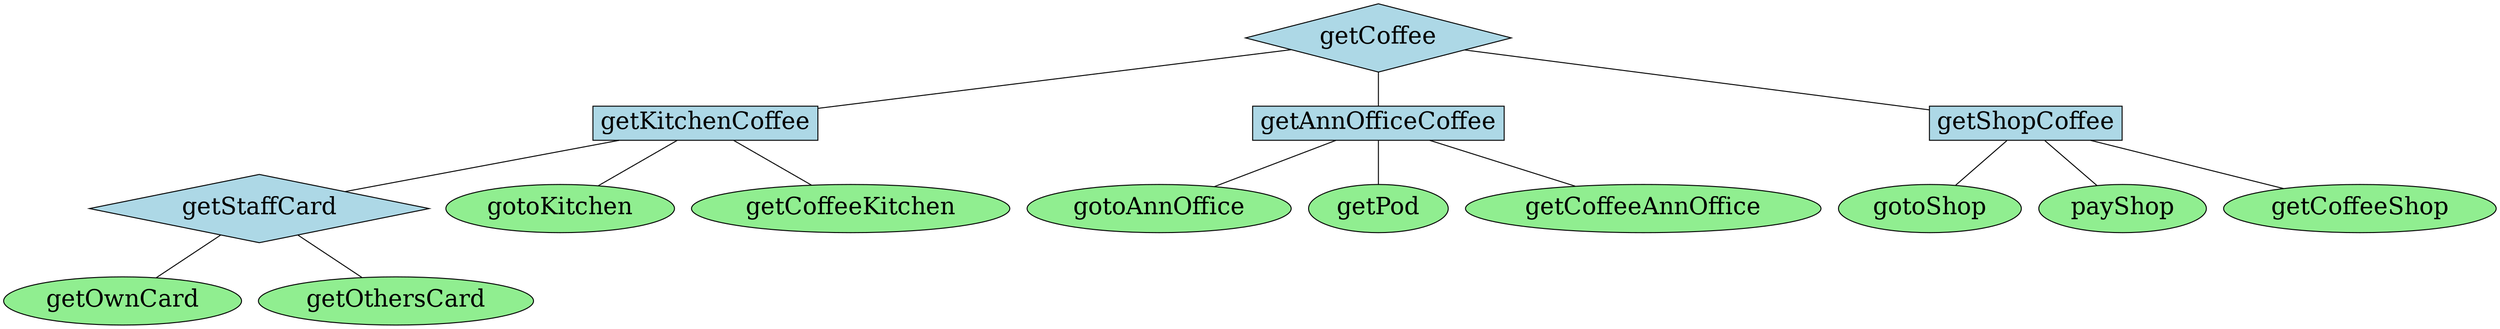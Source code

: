 digraph tree {
    "getCoffee" [shape=diamond, style=filled, fillcolor=lightblue, fontsize=25, label="getCoffee"];
    "getKitchenCoffee" [shape=box, style=filled, fillcolor=lightblue, fontsize=25, label="getKitchenCoffee"];
    "getStaffCard" [shape=diamond, style=filled, fillcolor=lightblue, fontsize=25, label="getStaffCard"];
    "getOwnCard" [shape=ellipse, style=filled, fillcolor=lightgreen, fontsize=25, label="getOwnCard"];
    "getOthersCard" [shape=ellipse, style=filled, fillcolor=lightgreen, fontsize=25, label="getOthersCard"];
    "gotoKitchen" [shape=ellipse, style=filled, fillcolor=lightgreen, fontsize=25, label="gotoKitchen"];
    "getCoffeeKitchen" [shape=ellipse, style=filled, fillcolor=lightgreen, fontsize=25, label="getCoffeeKitchen"];
    "getAnnOfficeCoffee" [shape=box, style=filled, fillcolor=lightblue, fontsize=25, label="getAnnOfficeCoffee"];
    "gotoAnnOffice" [shape=ellipse, style=filled, fillcolor=lightgreen, fontsize=25, label="gotoAnnOffice"];
    "getPod" [shape=ellipse, style=filled, fillcolor=lightgreen, fontsize=25, label="getPod"];
    "getCoffeeAnnOffice" [shape=ellipse, style=filled, fillcolor=lightgreen, fontsize=25, label="getCoffeeAnnOffice"];
    "getShopCoffee" [shape=box, style=filled, fillcolor=lightblue, fontsize=25, label="getShopCoffee"];
    "gotoShop" [shape=ellipse, style=filled, fillcolor=lightgreen, fontsize=25, label="gotoShop"];
    "payShop" [shape=ellipse, style=filled, fillcolor=lightgreen, fontsize=25, label="payShop"];
    "getCoffeeShop" [shape=ellipse, style=filled, fillcolor=lightgreen, fontsize=25, label="getCoffeeShop"];
    "getCoffee" -> "getKitchenCoffee" [arrowhead=none];
    "getCoffee" -> "getAnnOfficeCoffee" [arrowhead=none];
    "getCoffee" -> "getShopCoffee" [arrowhead=none];
    "getKitchenCoffee" -> "getStaffCard" [arrowhead=none];
    "getKitchenCoffee" -> "gotoKitchen" [arrowhead=none];
    "getKitchenCoffee" -> "getCoffeeKitchen" [arrowhead=none];
    "getStaffCard" -> "getOwnCard" [arrowhead=none];
    "getStaffCard" -> "getOthersCard" [arrowhead=none];
    "getAnnOfficeCoffee" -> "gotoAnnOffice" [arrowhead=none];
    "getAnnOfficeCoffee" -> "getPod" [arrowhead=none];
    "getAnnOfficeCoffee" -> "getCoffeeAnnOffice" [arrowhead=none];
    "getShopCoffee" -> "gotoShop" [arrowhead=none];
    "getShopCoffee" -> "payShop" [arrowhead=none];
    "getShopCoffee" -> "getCoffeeShop" [arrowhead=none];
}
